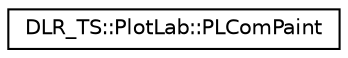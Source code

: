 digraph "Graphical Class Hierarchy"
{
 // LATEX_PDF_SIZE
  edge [fontname="Helvetica",fontsize="10",labelfontname="Helvetica",labelfontsize="10"];
  node [fontname="Helvetica",fontsize="10",shape=record];
  rankdir="LR";
  Node0 [label="DLR_TS::PlotLab::PLComPaint",height=0.2,width=0.4,color="black", fillcolor="white", style="filled",URL="$structDLR__TS_1_1PlotLab_1_1PLComPaint.html",tooltip=" "];
}
